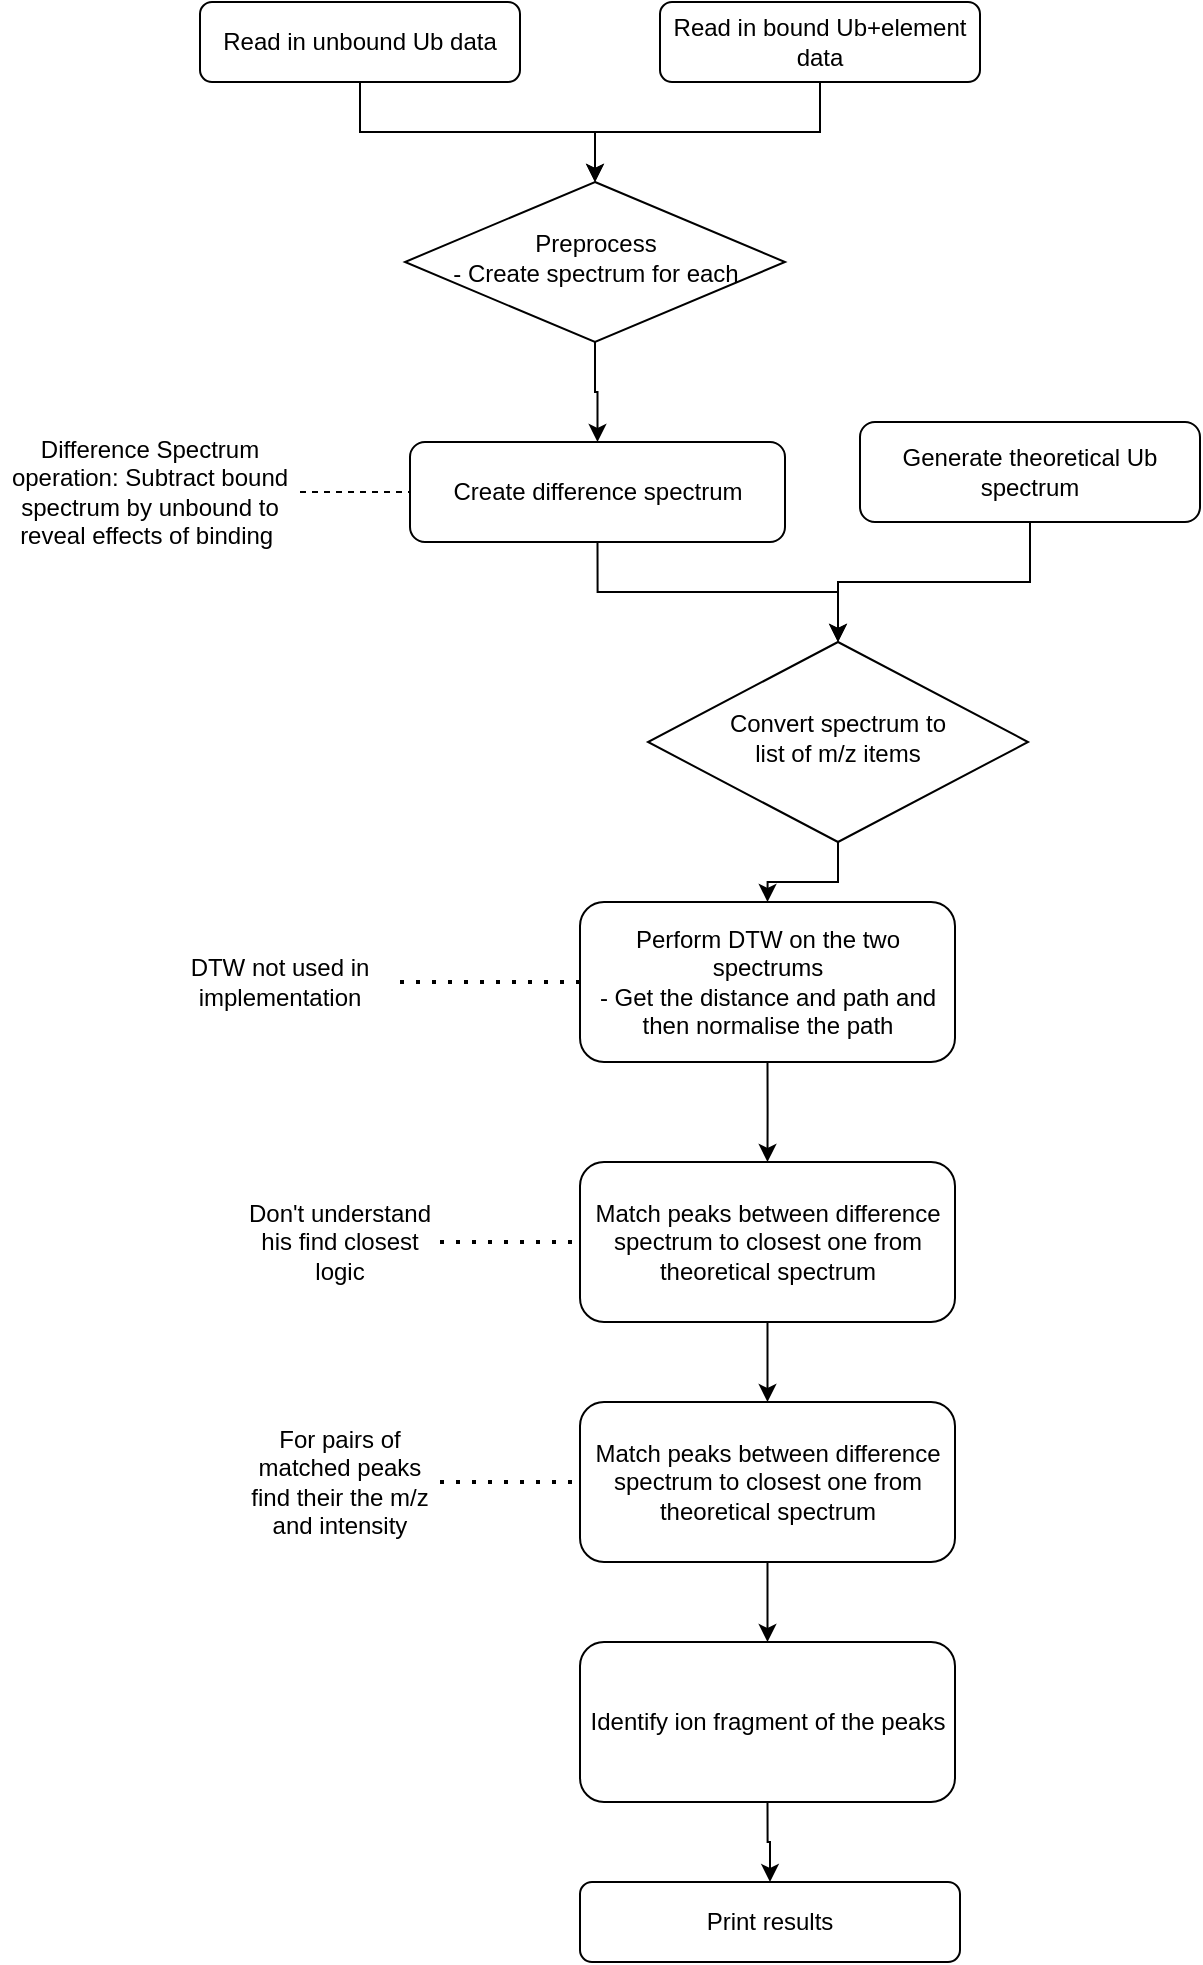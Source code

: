 <mxfile version="13.5.1" type="device"><diagram id="C5RBs43oDa-KdzZeNtuy" name="Page-1"><mxGraphModel dx="1422" dy="794" grid="1" gridSize="10" guides="1" tooltips="1" connect="1" arrows="1" fold="1" page="1" pageScale="1" pageWidth="827" pageHeight="1169" math="0" shadow="0"><root><mxCell id="WIyWlLk6GJQsqaUBKTNV-0"/><mxCell id="WIyWlLk6GJQsqaUBKTNV-1" parent="WIyWlLk6GJQsqaUBKTNV-0"/><mxCell id="It1cT9i51rDBtoqeIU6T-4" style="edgeStyle=orthogonalEdgeStyle;rounded=0;orthogonalLoop=1;jettySize=auto;html=1;exitX=0.5;exitY=1;exitDx=0;exitDy=0;entryX=0.5;entryY=0;entryDx=0;entryDy=0;" edge="1" parent="WIyWlLk6GJQsqaUBKTNV-1" source="WIyWlLk6GJQsqaUBKTNV-3" target="WIyWlLk6GJQsqaUBKTNV-6"><mxGeometry relative="1" as="geometry"/></mxCell><mxCell id="WIyWlLk6GJQsqaUBKTNV-3" value="Read in unbound Ub data" style="rounded=1;whiteSpace=wrap;html=1;fontSize=12;glass=0;strokeWidth=1;shadow=0;" parent="WIyWlLk6GJQsqaUBKTNV-1" vertex="1"><mxGeometry x="190" y="70" width="160" height="40" as="geometry"/></mxCell><mxCell id="It1cT9i51rDBtoqeIU6T-7" style="edgeStyle=orthogonalEdgeStyle;rounded=0;orthogonalLoop=1;jettySize=auto;html=1;exitX=0.5;exitY=1;exitDx=0;exitDy=0;" edge="1" parent="WIyWlLk6GJQsqaUBKTNV-1" source="WIyWlLk6GJQsqaUBKTNV-6" target="It1cT9i51rDBtoqeIU6T-6"><mxGeometry relative="1" as="geometry"/></mxCell><mxCell id="WIyWlLk6GJQsqaUBKTNV-6" value="Preprocess&lt;br&gt;- Create spectrum for each" style="rhombus;whiteSpace=wrap;html=1;shadow=0;fontFamily=Helvetica;fontSize=12;align=center;strokeWidth=1;spacing=6;spacingTop=-4;" parent="WIyWlLk6GJQsqaUBKTNV-1" vertex="1"><mxGeometry x="292.5" y="160" width="190" height="80" as="geometry"/></mxCell><mxCell id="It1cT9i51rDBtoqeIU6T-5" style="edgeStyle=orthogonalEdgeStyle;rounded=0;orthogonalLoop=1;jettySize=auto;html=1;exitX=0.5;exitY=1;exitDx=0;exitDy=0;entryX=0.5;entryY=0;entryDx=0;entryDy=0;" edge="1" parent="WIyWlLk6GJQsqaUBKTNV-1" source="It1cT9i51rDBtoqeIU6T-0" target="WIyWlLk6GJQsqaUBKTNV-6"><mxGeometry relative="1" as="geometry"/></mxCell><mxCell id="It1cT9i51rDBtoqeIU6T-0" value="Read in bound Ub+element data" style="rounded=1;whiteSpace=wrap;html=1;fontSize=12;glass=0;strokeWidth=1;shadow=0;" vertex="1" parent="WIyWlLk6GJQsqaUBKTNV-1"><mxGeometry x="420" y="70" width="160" height="40" as="geometry"/></mxCell><mxCell id="It1cT9i51rDBtoqeIU6T-15" style="edgeStyle=orthogonalEdgeStyle;rounded=0;orthogonalLoop=1;jettySize=auto;html=1;exitX=0.5;exitY=1;exitDx=0;exitDy=0;entryX=0.5;entryY=0;entryDx=0;entryDy=0;" edge="1" parent="WIyWlLk6GJQsqaUBKTNV-1" source="It1cT9i51rDBtoqeIU6T-6" target="It1cT9i51rDBtoqeIU6T-12"><mxGeometry relative="1" as="geometry"/></mxCell><mxCell id="It1cT9i51rDBtoqeIU6T-6" value="Create difference spectrum" style="rounded=1;whiteSpace=wrap;html=1;fontSize=12;glass=0;strokeWidth=1;shadow=0;" vertex="1" parent="WIyWlLk6GJQsqaUBKTNV-1"><mxGeometry x="295" y="290" width="187.5" height="50" as="geometry"/></mxCell><mxCell id="It1cT9i51rDBtoqeIU6T-14" style="edgeStyle=orthogonalEdgeStyle;rounded=0;orthogonalLoop=1;jettySize=auto;html=1;exitX=0.5;exitY=1;exitDx=0;exitDy=0;entryX=0.5;entryY=0;entryDx=0;entryDy=0;" edge="1" parent="WIyWlLk6GJQsqaUBKTNV-1" source="It1cT9i51rDBtoqeIU6T-8" target="It1cT9i51rDBtoqeIU6T-12"><mxGeometry relative="1" as="geometry"/></mxCell><mxCell id="It1cT9i51rDBtoqeIU6T-8" value="Generate theoretical Ub spectrum" style="rounded=1;whiteSpace=wrap;html=1;fontSize=12;glass=0;strokeWidth=1;shadow=0;" vertex="1" parent="WIyWlLk6GJQsqaUBKTNV-1"><mxGeometry x="520" y="280" width="170" height="50" as="geometry"/></mxCell><mxCell id="It1cT9i51rDBtoqeIU6T-9" value="Difference Spectrum operation: Subtract bound spectrum by unbound to reveal effects of binding&amp;nbsp;" style="text;html=1;strokeColor=none;fillColor=none;align=center;verticalAlign=middle;whiteSpace=wrap;rounded=0;" vertex="1" parent="WIyWlLk6GJQsqaUBKTNV-1"><mxGeometry x="90" y="270" width="150" height="90" as="geometry"/></mxCell><mxCell id="It1cT9i51rDBtoqeIU6T-11" value="" style="endArrow=none;dashed=1;html=1;exitX=1;exitY=0.5;exitDx=0;exitDy=0;entryX=0;entryY=0.5;entryDx=0;entryDy=0;" edge="1" parent="WIyWlLk6GJQsqaUBKTNV-1" source="It1cT9i51rDBtoqeIU6T-9" target="It1cT9i51rDBtoqeIU6T-6"><mxGeometry width="50" height="50" relative="1" as="geometry"><mxPoint x="390" y="350" as="sourcePoint"/><mxPoint x="440" y="300" as="targetPoint"/></mxGeometry></mxCell><mxCell id="It1cT9i51rDBtoqeIU6T-17" style="edgeStyle=orthogonalEdgeStyle;rounded=0;orthogonalLoop=1;jettySize=auto;html=1;exitX=0.5;exitY=1;exitDx=0;exitDy=0;entryX=0.5;entryY=0;entryDx=0;entryDy=0;" edge="1" parent="WIyWlLk6GJQsqaUBKTNV-1" source="It1cT9i51rDBtoqeIU6T-12" target="It1cT9i51rDBtoqeIU6T-16"><mxGeometry relative="1" as="geometry"/></mxCell><mxCell id="It1cT9i51rDBtoqeIU6T-12" value="Convert spectrum to &lt;br&gt;list of m/z items" style="rhombus;whiteSpace=wrap;html=1;shadow=0;fontFamily=Helvetica;fontSize=12;align=center;strokeWidth=1;spacing=6;spacingTop=-4;" vertex="1" parent="WIyWlLk6GJQsqaUBKTNV-1"><mxGeometry x="414" y="390" width="190" height="100" as="geometry"/></mxCell><mxCell id="It1cT9i51rDBtoqeIU6T-19" style="edgeStyle=orthogonalEdgeStyle;rounded=0;orthogonalLoop=1;jettySize=auto;html=1;exitX=0.5;exitY=1;exitDx=0;exitDy=0;" edge="1" parent="WIyWlLk6GJQsqaUBKTNV-1" source="It1cT9i51rDBtoqeIU6T-16" target="It1cT9i51rDBtoqeIU6T-18"><mxGeometry relative="1" as="geometry"/></mxCell><mxCell id="It1cT9i51rDBtoqeIU6T-16" value="Perform DTW on the two spectrums&lt;br&gt;- Get the distance and path and then normalise the path" style="rounded=1;whiteSpace=wrap;html=1;fontSize=12;glass=0;strokeWidth=1;shadow=0;" vertex="1" parent="WIyWlLk6GJQsqaUBKTNV-1"><mxGeometry x="380" y="520" width="187.5" height="80" as="geometry"/></mxCell><mxCell id="It1cT9i51rDBtoqeIU6T-25" value="" style="edgeStyle=orthogonalEdgeStyle;rounded=0;orthogonalLoop=1;jettySize=auto;html=1;" edge="1" parent="WIyWlLk6GJQsqaUBKTNV-1" source="It1cT9i51rDBtoqeIU6T-18" target="It1cT9i51rDBtoqeIU6T-24"><mxGeometry relative="1" as="geometry"/></mxCell><mxCell id="It1cT9i51rDBtoqeIU6T-18" value="Match peaks between difference spectrum to closest one from theoretical spectrum" style="rounded=1;whiteSpace=wrap;html=1;fontSize=12;glass=0;strokeWidth=1;shadow=0;" vertex="1" parent="WIyWlLk6GJQsqaUBKTNV-1"><mxGeometry x="380" y="650" width="187.5" height="80" as="geometry"/></mxCell><mxCell id="It1cT9i51rDBtoqeIU6T-20" value="" style="endArrow=none;dashed=1;html=1;dashPattern=1 3;strokeWidth=2;entryX=0;entryY=0.5;entryDx=0;entryDy=0;" edge="1" parent="WIyWlLk6GJQsqaUBKTNV-1" target="It1cT9i51rDBtoqeIU6T-18"><mxGeometry width="50" height="50" relative="1" as="geometry"><mxPoint x="310" y="690" as="sourcePoint"/><mxPoint x="440" y="580" as="targetPoint"/></mxGeometry></mxCell><mxCell id="It1cT9i51rDBtoqeIU6T-21" value="" style="endArrow=none;dashed=1;html=1;dashPattern=1 3;strokeWidth=2;entryX=0;entryY=0.5;entryDx=0;entryDy=0;" edge="1" parent="WIyWlLk6GJQsqaUBKTNV-1" target="It1cT9i51rDBtoqeIU6T-16"><mxGeometry width="50" height="50" relative="1" as="geometry"><mxPoint x="290" y="560" as="sourcePoint"/><mxPoint x="440" y="580" as="targetPoint"/></mxGeometry></mxCell><mxCell id="It1cT9i51rDBtoqeIU6T-22" value="DTW not used in implementation" style="text;html=1;strokeColor=none;fillColor=none;align=center;verticalAlign=middle;whiteSpace=wrap;rounded=0;" vertex="1" parent="WIyWlLk6GJQsqaUBKTNV-1"><mxGeometry x="180" y="515" width="100" height="90" as="geometry"/></mxCell><mxCell id="It1cT9i51rDBtoqeIU6T-23" value="Don't understand his find closest logic" style="text;html=1;strokeColor=none;fillColor=none;align=center;verticalAlign=middle;whiteSpace=wrap;rounded=0;" vertex="1" parent="WIyWlLk6GJQsqaUBKTNV-1"><mxGeometry x="210" y="645" width="100" height="90" as="geometry"/></mxCell><mxCell id="It1cT9i51rDBtoqeIU6T-30" value="" style="edgeStyle=orthogonalEdgeStyle;rounded=0;orthogonalLoop=1;jettySize=auto;html=1;" edge="1" parent="WIyWlLk6GJQsqaUBKTNV-1" source="It1cT9i51rDBtoqeIU6T-24" target="It1cT9i51rDBtoqeIU6T-29"><mxGeometry relative="1" as="geometry"/></mxCell><mxCell id="It1cT9i51rDBtoqeIU6T-24" value="Match peaks between difference spectrum to closest one from theoretical spectrum" style="rounded=1;whiteSpace=wrap;html=1;fontSize=12;glass=0;strokeWidth=1;shadow=0;" vertex="1" parent="WIyWlLk6GJQsqaUBKTNV-1"><mxGeometry x="380" y="770" width="187.5" height="80" as="geometry"/></mxCell><mxCell id="It1cT9i51rDBtoqeIU6T-26" value="For pairs of matched peaks find their the m/z and intensity" style="text;html=1;strokeColor=none;fillColor=none;align=center;verticalAlign=middle;whiteSpace=wrap;rounded=0;" vertex="1" parent="WIyWlLk6GJQsqaUBKTNV-1"><mxGeometry x="210" y="765" width="100" height="90" as="geometry"/></mxCell><mxCell id="It1cT9i51rDBtoqeIU6T-28" value="" style="endArrow=none;dashed=1;html=1;dashPattern=1 3;strokeWidth=2;exitX=1;exitY=0.5;exitDx=0;exitDy=0;entryX=0;entryY=0.5;entryDx=0;entryDy=0;" edge="1" parent="WIyWlLk6GJQsqaUBKTNV-1" source="It1cT9i51rDBtoqeIU6T-26" target="It1cT9i51rDBtoqeIU6T-24"><mxGeometry width="50" height="50" relative="1" as="geometry"><mxPoint x="390" y="640" as="sourcePoint"/><mxPoint x="440" y="590" as="targetPoint"/></mxGeometry></mxCell><mxCell id="It1cT9i51rDBtoqeIU6T-33" style="edgeStyle=orthogonalEdgeStyle;rounded=0;orthogonalLoop=1;jettySize=auto;html=1;exitX=0.5;exitY=1;exitDx=0;exitDy=0;entryX=0.5;entryY=0;entryDx=0;entryDy=0;" edge="1" parent="WIyWlLk6GJQsqaUBKTNV-1" source="It1cT9i51rDBtoqeIU6T-29" target="It1cT9i51rDBtoqeIU6T-31"><mxGeometry relative="1" as="geometry"/></mxCell><mxCell id="It1cT9i51rDBtoqeIU6T-29" value="Identify ion fragment of the peaks" style="rounded=1;whiteSpace=wrap;html=1;fontSize=12;glass=0;strokeWidth=1;shadow=0;" vertex="1" parent="WIyWlLk6GJQsqaUBKTNV-1"><mxGeometry x="380" y="890" width="187.5" height="80" as="geometry"/></mxCell><mxCell id="It1cT9i51rDBtoqeIU6T-31" value="Print results" style="rounded=1;whiteSpace=wrap;html=1;fontSize=12;glass=0;strokeWidth=1;shadow=0;" vertex="1" parent="WIyWlLk6GJQsqaUBKTNV-1"><mxGeometry x="380" y="1010" width="190" height="40" as="geometry"/></mxCell></root></mxGraphModel></diagram></mxfile>